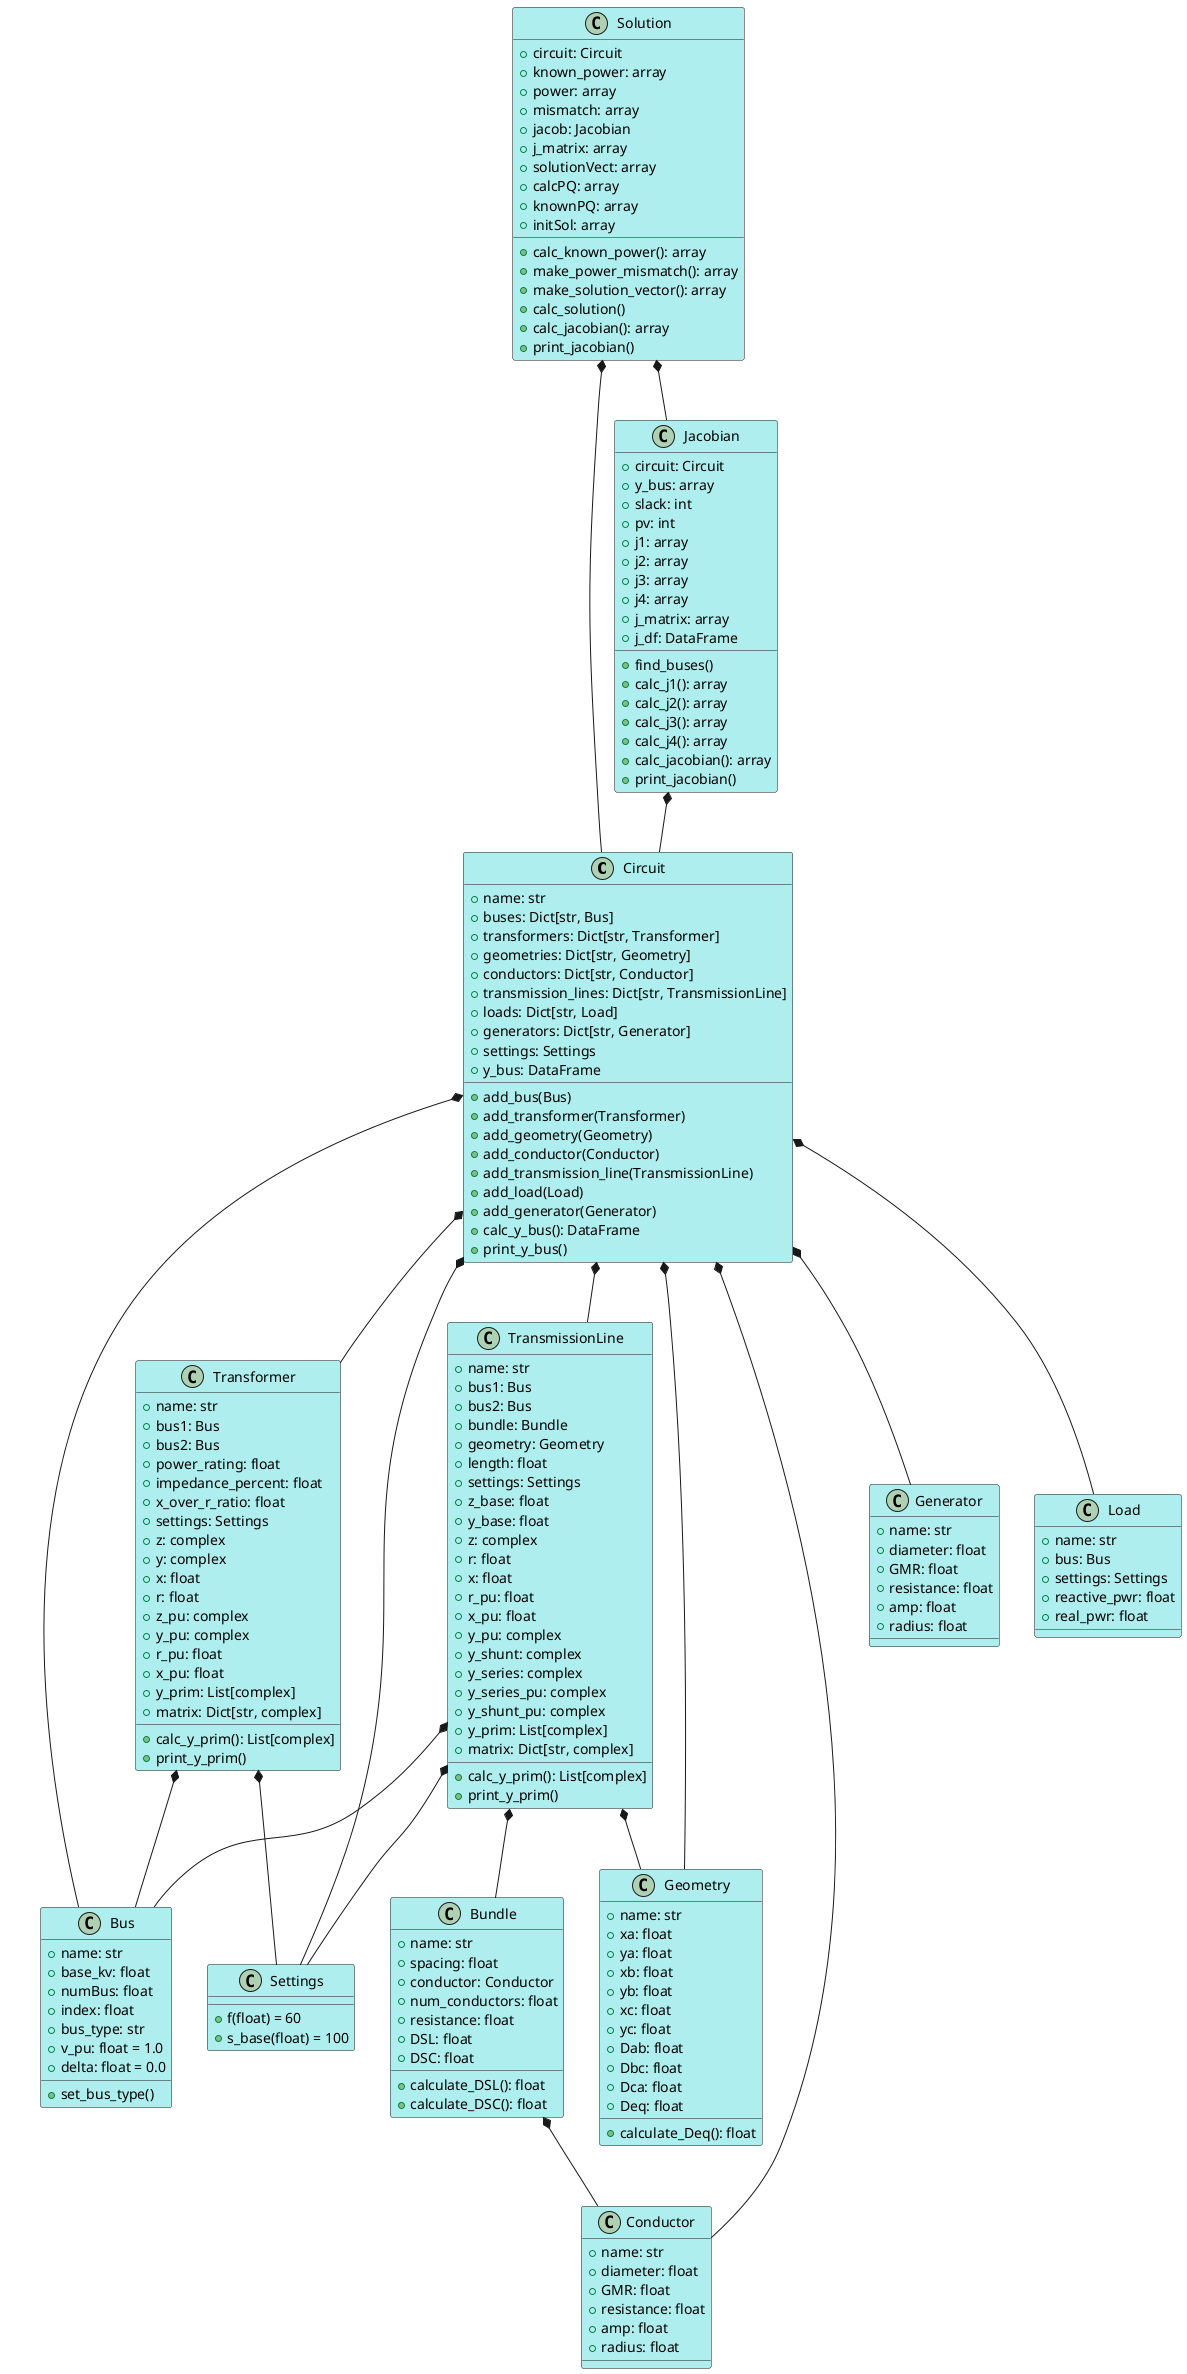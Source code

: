 @startuml
'https://plantuml.com/class-diagram

skinparam ClassBackgroundColor #PaleTurquoise

class Circuit{
    +name: str
    +buses: Dict[str, Bus]
    +transformers: Dict[str, Transformer]
    +geometries: Dict[str, Geometry]
    +conductors: Dict[str, Conductor]
    +transmission_lines: Dict[str, TransmissionLine]
    +loads: Dict[str, Load]
    +generators: Dict[str, Generator]
    +settings: Settings
    +y_bus: DataFrame

    +add_bus(Bus)
    +add_transformer(Transformer)
    +add_geometry(Geometry)
    +add_conductor(Conductor)
    +add_transmission_line(TransmissionLine)
    +add_load(Load)
    +add_generator(Generator)
    +calc_y_bus(): DataFrame
    +print_y_bus()
    }

class Bus {
    +name: str
    +base_kv: float
    +numBus: float
    +index: float
    +bus_type: str
    +v_pu: float = 1.0
    +delta: float = 0.0

    +set_bus_type()
    }

class Bundle {
    +name: str
    +spacing: float
    +conductor: Conductor
    +num_conductors: float
    +resistance: float
    +DSL: float
    +DSC: float

    +calculate_DSL(): float
    +calculate_DSC(): float
    }

class Conductor {
    +name: str
    +diameter: float
    +GMR: float
    +resistance: float
    +amp: float
    +radius: float
    }

class Generator {
    +name: str
    +diameter: float
    +GMR: float
    +resistance: float
    +amp: float
    +radius: float
    }

class Geometry{
    +name: str
    +xa: float
    +ya: float
    +xb: float
    +yb: float
    +xc: float
    +yc: float
    +Dab: float
    +Dbc: float
    +Dca: float
    +Deq: float

    +calculate_Deq(): float
    }

class Load{
    +name: str
    +bus: Bus
    +settings: Settings
    +reactive_pwr: float
    +real_pwr: float
    }

class Settings{
    +f(float) = 60
    +s_base(float) = 100
}

class Transformer {
    +name: str
    +bus1: Bus
    +bus2: Bus
    +power_rating: float
    +impedance_percent: float
    +x_over_r_ratio: float
    +settings: Settings
    +z: complex
    +y: complex
    +x: float
    +r: float
    +z_pu: complex
    +y_pu: complex
    +r_pu: float
    +x_pu: float
    +y_prim: List[complex]
    +matrix: Dict[str, complex]

    +calc_y_prim(): List[complex]
    +print_y_prim()
    }

class TransmissionLine {
    +name: str
    +bus1: Bus
    +bus2: Bus
    +bundle: Bundle
    +geometry: Geometry
    +length: float
    +settings: Settings
    +z_base: float
    +y_base: float
    +z: complex
    +r: float
    +x: float
    +r_pu: float
    +x_pu: float
    +y_pu: complex
    +y_shunt: complex
    +y_series: complex
    +y_series_pu: complex
    +y_shunt_pu: complex
    +y_prim: List[complex]
    +matrix: Dict[str, complex]

    +calc_y_prim(): List[complex]
    +print_y_prim()
    }

class Solution {
    +circuit: Circuit
    +known_power: array
    +power: array
    +mismatch: array
    +jacob: Jacobian
    +j_matrix: array
    +solutionVect: array
    +calcPQ: array
    +knownPQ: array
    +initSol: array

    +calc_known_power(): array
    +make_power_mismatch(): array
    +make_solution_vector(): array
    +calc_solution()
    +calc_jacobian(): array
    +print_jacobian()
    }

class Jacobian {
    +circuit: Circuit
    +y_bus: array
    +slack: int
    +pv: int
    +j1: array
    +j2: array
    +j3: array
    +j4: array
    +j_matrix: array
    +j_df: DataFrame

    +find_buses()
    +calc_j1(): array
    +calc_j2(): array
    +calc_j3(): array
    +calc_j4(): array
    +calc_jacobian(): array
    +print_jacobian()
    }


Circuit *-- Transformer
Circuit *-- Bus
Circuit *-- TransmissionLine
Circuit *-- Geometry
Circuit *-- Conductor
Circuit *-- Settings
Circuit *-- Load
Circuit *-- Generator

TransmissionLine *-- Geometry
TransmissionLine *-- Bundle
TransmissionLine *-- Bus
TransmissionLine *-- Settings

Bundle *-- Conductor

Transformer *-- Settings
Transformer *-- Bus

Solution *-- Circuit
Solution *-- Jacobian

Jacobian *-- Circuit








@enduml